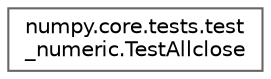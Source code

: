 digraph "Graphical Class Hierarchy"
{
 // LATEX_PDF_SIZE
  bgcolor="transparent";
  edge [fontname=Helvetica,fontsize=10,labelfontname=Helvetica,labelfontsize=10];
  node [fontname=Helvetica,fontsize=10,shape=box,height=0.2,width=0.4];
  rankdir="LR";
  Node0 [id="Node000000",label="numpy.core.tests.test\l_numeric.TestAllclose",height=0.2,width=0.4,color="grey40", fillcolor="white", style="filled",URL="$d1/dd4/classnumpy_1_1core_1_1tests_1_1test__numeric_1_1TestAllclose.html",tooltip=" "];
}
